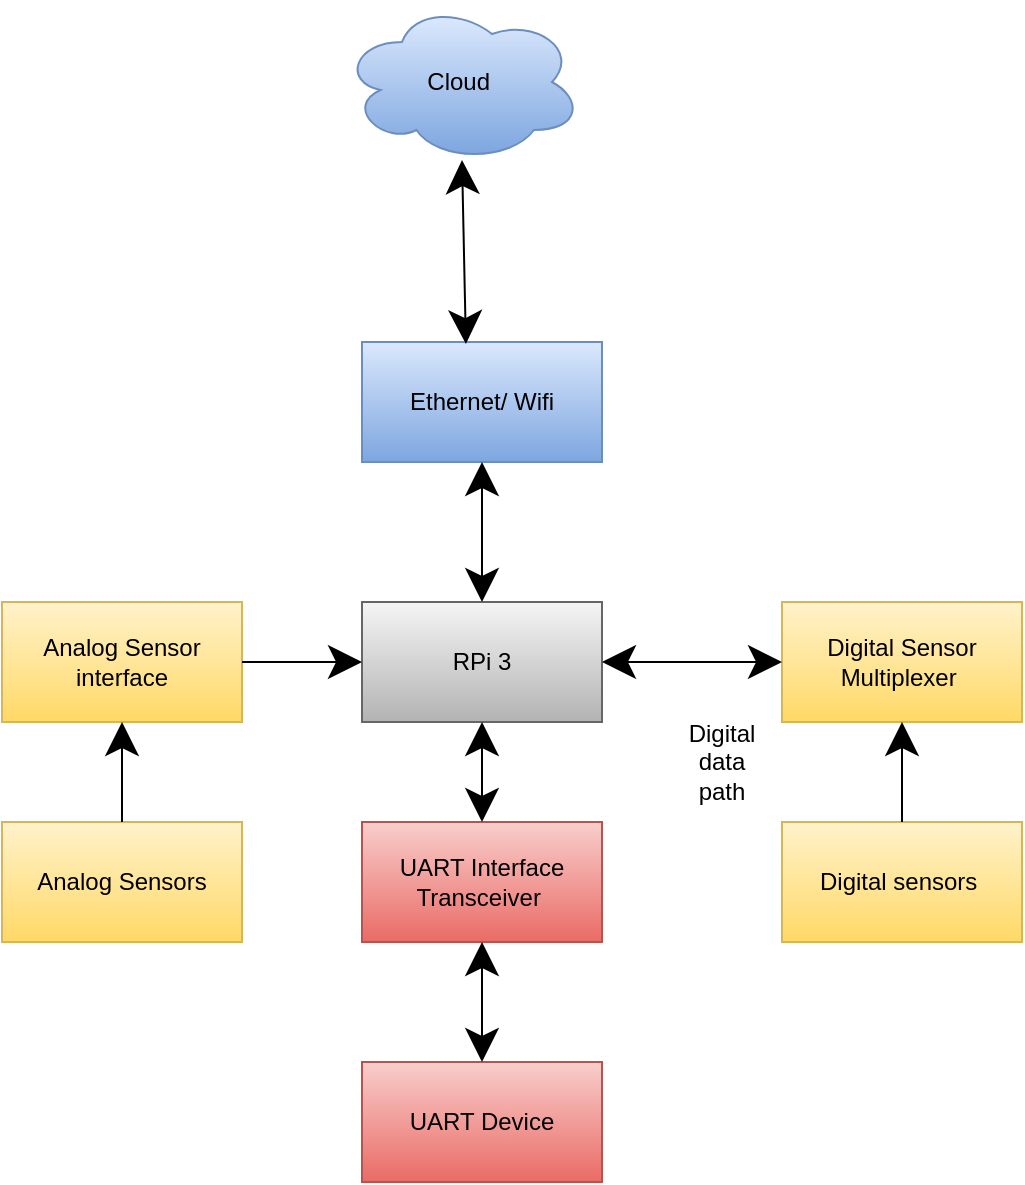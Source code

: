 <mxfile version="15.3.5" type="device"><diagram id="UG6lKfKHJ34lVkUrbZFa" name="Page-1"><mxGraphModel dx="868" dy="1629" grid="1" gridSize="10" guides="1" tooltips="1" connect="1" arrows="1" fold="1" page="1" pageScale="1" pageWidth="827" pageHeight="1169" math="0" shadow="0"><root><mxCell id="0"/><mxCell id="1" parent="0"/><mxCell id="EOuDVyS56d-uhC6NnAtV-1" value="RPi 3" style="rounded=0;whiteSpace=wrap;html=1;hachureGap=4;pointerEvents=0;fillColor=#f5f5f5;strokeColor=#666666;gradientColor=#b3b3b3;" vertex="1" parent="1"><mxGeometry x="310" y="210" width="120" height="60" as="geometry"/></mxCell><mxCell id="EOuDVyS56d-uhC6NnAtV-2" value="Digital Sensor&lt;br&gt;Multiplexer&amp;nbsp;" style="rounded=0;whiteSpace=wrap;html=1;hachureGap=4;pointerEvents=0;gradientColor=#ffd966;fillColor=#fff2cc;strokeColor=#d6b656;" vertex="1" parent="1"><mxGeometry x="520" y="210" width="120" height="60" as="geometry"/></mxCell><mxCell id="EOuDVyS56d-uhC6NnAtV-7" value="Digital sensors&amp;nbsp;" style="rounded=0;whiteSpace=wrap;html=1;hachureGap=4;pointerEvents=0;gradientColor=#ffd966;fillColor=#fff2cc;strokeColor=#d6b656;" vertex="1" parent="1"><mxGeometry x="520" y="320" width="120" height="60" as="geometry"/></mxCell><mxCell id="EOuDVyS56d-uhC6NnAtV-8" value="" style="endArrow=classic;startArrow=classic;html=1;startSize=14;endSize=14;sourcePerimeterSpacing=8;targetPerimeterSpacing=8;entryX=0;entryY=0.5;entryDx=0;entryDy=0;exitX=1;exitY=0.5;exitDx=0;exitDy=0;" edge="1" parent="1" source="EOuDVyS56d-uhC6NnAtV-1" target="EOuDVyS56d-uhC6NnAtV-2"><mxGeometry width="50" height="50" relative="1" as="geometry"><mxPoint x="390" y="260" as="sourcePoint"/><mxPoint x="440" y="210" as="targetPoint"/></mxGeometry></mxCell><mxCell id="EOuDVyS56d-uhC6NnAtV-9" value="" style="endArrow=classic;html=1;startSize=14;endSize=14;sourcePerimeterSpacing=8;targetPerimeterSpacing=8;entryX=0.5;entryY=1;entryDx=0;entryDy=0;exitX=0.5;exitY=0;exitDx=0;exitDy=0;" edge="1" parent="1" source="EOuDVyS56d-uhC6NnAtV-7" target="EOuDVyS56d-uhC6NnAtV-2"><mxGeometry width="50" height="50" relative="1" as="geometry"><mxPoint x="390" y="260" as="sourcePoint"/><mxPoint x="440" y="210" as="targetPoint"/></mxGeometry></mxCell><mxCell id="EOuDVyS56d-uhC6NnAtV-10" value="Digital data&lt;br&gt;path" style="text;html=1;strokeColor=none;fillColor=none;align=center;verticalAlign=middle;whiteSpace=wrap;rounded=0;hachureGap=4;pointerEvents=0;" vertex="1" parent="1"><mxGeometry x="470" y="280" width="40" height="20" as="geometry"/></mxCell><mxCell id="EOuDVyS56d-uhC6NnAtV-11" value="Analog Sensor interface" style="rounded=0;whiteSpace=wrap;html=1;hachureGap=4;pointerEvents=0;gradientColor=#ffd966;fillColor=#fff2cc;strokeColor=#d6b656;" vertex="1" parent="1"><mxGeometry x="130" y="210" width="120" height="60" as="geometry"/></mxCell><mxCell id="EOuDVyS56d-uhC6NnAtV-12" value="Analog Sensors" style="rounded=0;whiteSpace=wrap;html=1;hachureGap=4;pointerEvents=0;gradientColor=#ffd966;fillColor=#fff2cc;strokeColor=#d6b656;" vertex="1" parent="1"><mxGeometry x="130" y="320" width="120" height="60" as="geometry"/></mxCell><mxCell id="EOuDVyS56d-uhC6NnAtV-13" value="" style="endArrow=classic;html=1;startSize=14;endSize=14;sourcePerimeterSpacing=8;targetPerimeterSpacing=8;exitX=1;exitY=0.5;exitDx=0;exitDy=0;entryX=0;entryY=0.5;entryDx=0;entryDy=0;" edge="1" parent="1" source="EOuDVyS56d-uhC6NnAtV-11" target="EOuDVyS56d-uhC6NnAtV-1"><mxGeometry width="50" height="50" relative="1" as="geometry"><mxPoint x="390" y="240" as="sourcePoint"/><mxPoint x="440" y="190" as="targetPoint"/></mxGeometry></mxCell><mxCell id="EOuDVyS56d-uhC6NnAtV-14" value="" style="endArrow=classic;html=1;startSize=14;endSize=14;sourcePerimeterSpacing=8;targetPerimeterSpacing=8;exitX=0.5;exitY=0;exitDx=0;exitDy=0;entryX=0.5;entryY=1;entryDx=0;entryDy=0;" edge="1" parent="1" source="EOuDVyS56d-uhC6NnAtV-12" target="EOuDVyS56d-uhC6NnAtV-11"><mxGeometry width="50" height="50" relative="1" as="geometry"><mxPoint x="390" y="240" as="sourcePoint"/><mxPoint x="210" y="100" as="targetPoint"/></mxGeometry></mxCell><mxCell id="EOuDVyS56d-uhC6NnAtV-15" value="UART Interface Transceiver&amp;nbsp;" style="rounded=0;whiteSpace=wrap;html=1;hachureGap=4;pointerEvents=0;gradientColor=#ea6b66;fillColor=#f8cecc;strokeColor=#b85450;" vertex="1" parent="1"><mxGeometry x="310" y="320" width="120" height="60" as="geometry"/></mxCell><mxCell id="EOuDVyS56d-uhC6NnAtV-16" value="UART Device" style="rounded=0;whiteSpace=wrap;html=1;hachureGap=4;pointerEvents=0;gradientColor=#ea6b66;fillColor=#f8cecc;strokeColor=#b85450;" vertex="1" parent="1"><mxGeometry x="310" y="440" width="120" height="60" as="geometry"/></mxCell><mxCell id="EOuDVyS56d-uhC6NnAtV-18" value="" style="endArrow=classic;startArrow=classic;html=1;startSize=14;endSize=14;sourcePerimeterSpacing=8;targetPerimeterSpacing=8;entryX=0.5;entryY=1;entryDx=0;entryDy=0;exitX=0.5;exitY=0;exitDx=0;exitDy=0;" edge="1" parent="1" source="EOuDVyS56d-uhC6NnAtV-15" target="EOuDVyS56d-uhC6NnAtV-1"><mxGeometry width="50" height="50" relative="1" as="geometry"><mxPoint x="390" y="340" as="sourcePoint"/><mxPoint x="440" y="290" as="targetPoint"/></mxGeometry></mxCell><mxCell id="EOuDVyS56d-uhC6NnAtV-21" value="" style="endArrow=classic;startArrow=classic;html=1;startSize=14;endSize=14;sourcePerimeterSpacing=8;targetPerimeterSpacing=8;exitX=0.5;exitY=0;exitDx=0;exitDy=0;" edge="1" parent="1" source="EOuDVyS56d-uhC6NnAtV-16"><mxGeometry width="50" height="50" relative="1" as="geometry"><mxPoint x="380" y="330" as="sourcePoint"/><mxPoint x="370" y="380" as="targetPoint"/><Array as="points"><mxPoint x="370" y="380"/></Array></mxGeometry></mxCell><mxCell id="EOuDVyS56d-uhC6NnAtV-23" value="Cloud&amp;nbsp;" style="ellipse;shape=cloud;whiteSpace=wrap;html=1;hachureGap=4;pointerEvents=0;gradientColor=#7ea6e0;fillColor=#dae8fc;strokeColor=#6c8ebf;" vertex="1" parent="1"><mxGeometry x="300" y="-90" width="120" height="80" as="geometry"/></mxCell><mxCell id="EOuDVyS56d-uhC6NnAtV-24" value="Ethernet/ Wifi" style="rounded=0;whiteSpace=wrap;html=1;hachureGap=4;pointerEvents=0;gradientColor=#7ea6e0;fillColor=#dae8fc;strokeColor=#6c8ebf;" vertex="1" parent="1"><mxGeometry x="310" y="80" width="120" height="60" as="geometry"/></mxCell><mxCell id="EOuDVyS56d-uhC6NnAtV-25" value="" style="endArrow=classic;startArrow=classic;html=1;startSize=14;endSize=14;sourcePerimeterSpacing=8;targetPerimeterSpacing=8;entryX=0.5;entryY=1;entryDx=0;entryDy=0;exitX=0.5;exitY=0;exitDx=0;exitDy=0;" edge="1" parent="1" source="EOuDVyS56d-uhC6NnAtV-1" target="EOuDVyS56d-uhC6NnAtV-24"><mxGeometry width="50" height="50" relative="1" as="geometry"><mxPoint x="380" y="220" as="sourcePoint"/><mxPoint x="440" y="190" as="targetPoint"/></mxGeometry></mxCell><mxCell id="EOuDVyS56d-uhC6NnAtV-26" value="" style="endArrow=classic;startArrow=classic;html=1;startSize=14;endSize=14;sourcePerimeterSpacing=8;targetPerimeterSpacing=8;entryX=0.5;entryY=0.988;entryDx=0;entryDy=0;entryPerimeter=0;exitX=0.433;exitY=0.017;exitDx=0;exitDy=0;exitPerimeter=0;" edge="1" parent="1" source="EOuDVyS56d-uhC6NnAtV-24" target="EOuDVyS56d-uhC6NnAtV-23"><mxGeometry width="50" height="50" relative="1" as="geometry"><mxPoint x="390" y="240" as="sourcePoint"/><mxPoint x="440" y="190" as="targetPoint"/></mxGeometry></mxCell></root></mxGraphModel></diagram></mxfile>